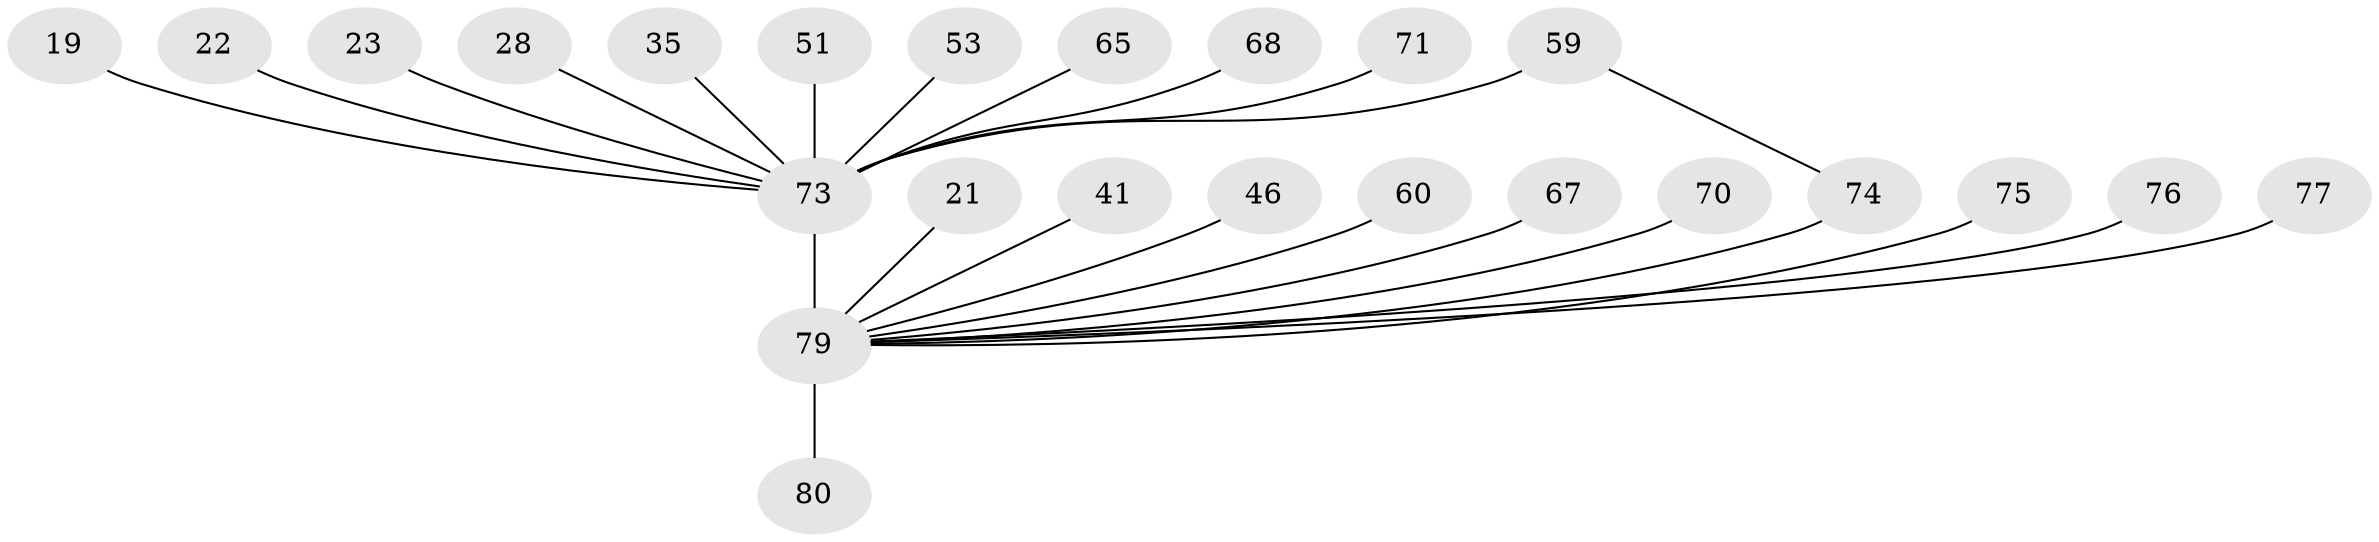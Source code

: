 // original degree distribution, {18: 0.0125, 12: 0.025, 16: 0.0125, 3: 0.075, 6: 0.025, 10: 0.0125, 2: 0.3, 8: 0.025, 1: 0.375, 4: 0.0875, 5: 0.05}
// Generated by graph-tools (version 1.1) at 2025/51/03/04/25 21:51:15]
// undirected, 24 vertices, 24 edges
graph export_dot {
graph [start="1"]
  node [color=gray90,style=filled];
  19;
  21;
  22 [super="+4"];
  23;
  28;
  35;
  41;
  46 [super="+32"];
  51 [super="+44"];
  53;
  59 [super="+24+25"];
  60;
  65 [super="+57"];
  67 [super="+45"];
  68;
  70;
  71 [super="+43"];
  73 [super="+40+14+42+72+48+13+17"];
  74 [super="+66"];
  75;
  76;
  77;
  79 [super="+78+37+1+62+55+11+16+18+36+39+49+50+56+64"];
  80;
  19 -- 73;
  21 -- 79 [weight=2];
  22 -- 73 [weight=3];
  23 -- 73;
  28 -- 73;
  35 -- 73;
  41 -- 79 [weight=3];
  46 -- 79 [weight=2];
  51 -- 73 [weight=2];
  53 -- 73;
  59 -- 73 [weight=3];
  59 -- 74;
  60 -- 79 [weight=2];
  65 -- 73;
  67 -- 79;
  68 -- 73;
  70 -- 79;
  71 -- 73 [weight=3];
  73 -- 79 [weight=22];
  74 -- 79 [weight=5];
  75 -- 79;
  76 -- 79;
  77 -- 79;
  79 -- 80;
}
